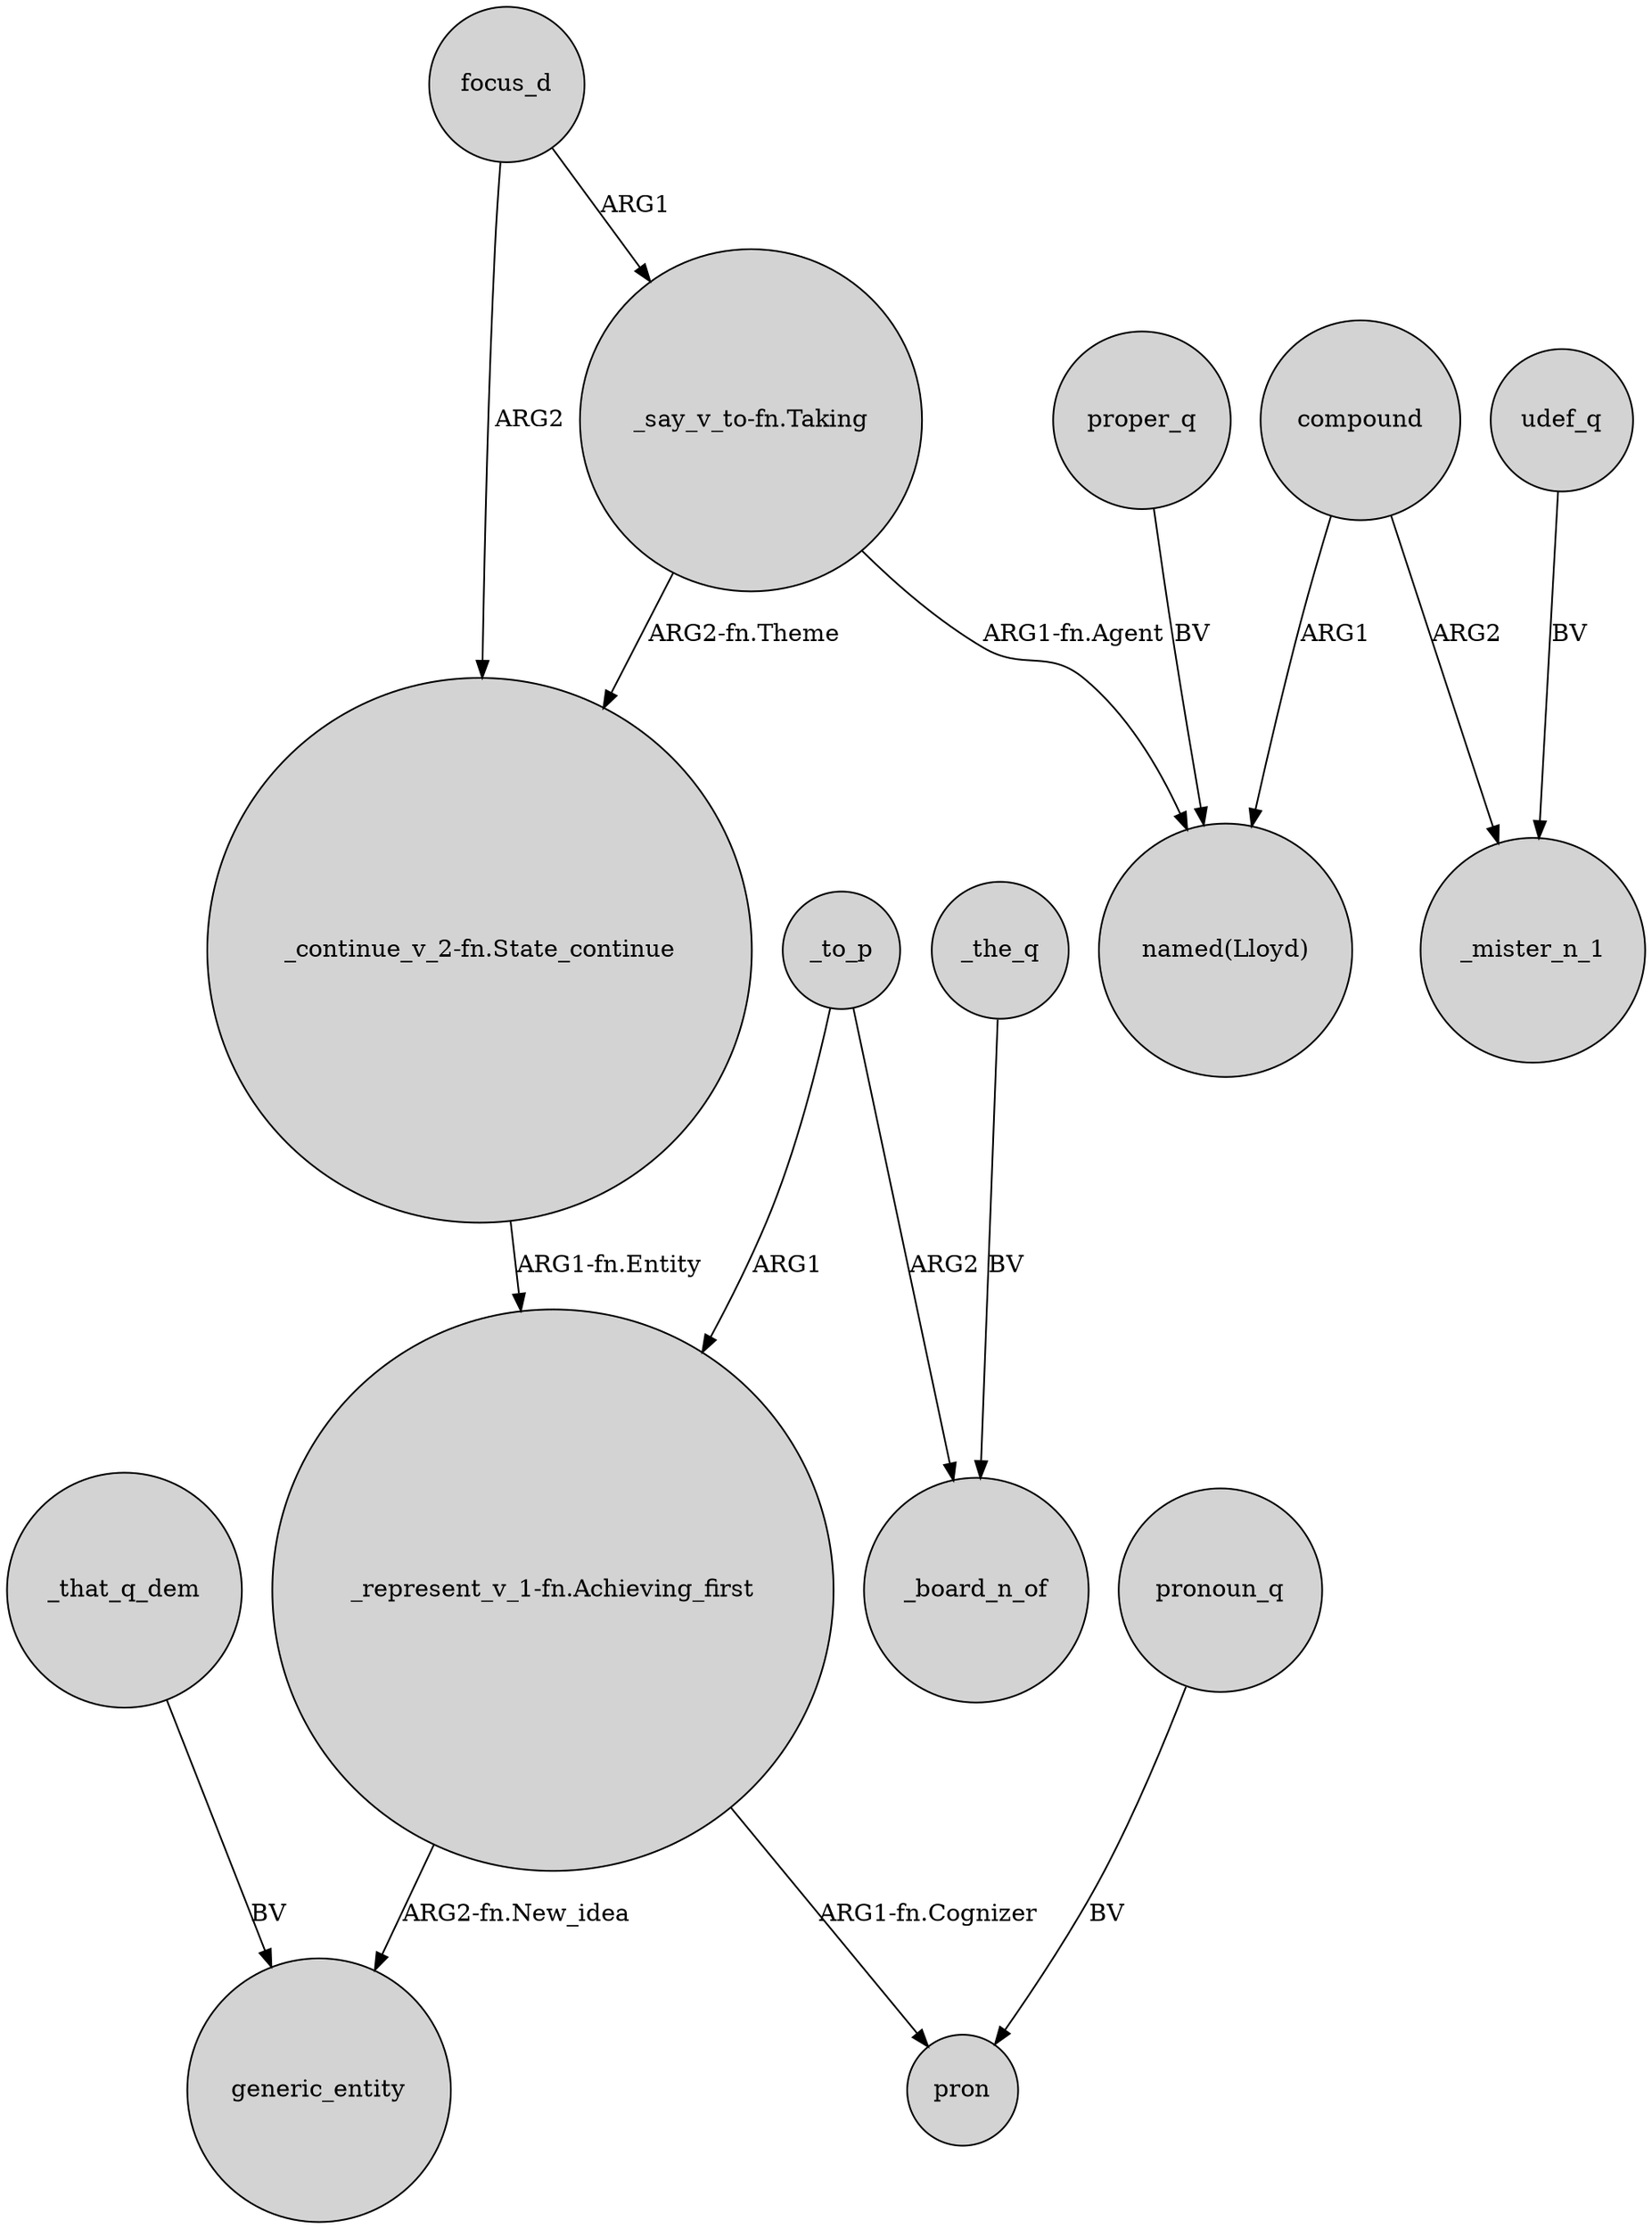 digraph {
	node [shape=circle style=filled]
	"_say_v_to-fn.Taking" -> "_continue_v_2-fn.State_continue" [label="ARG2-fn.Theme"]
	_to_p -> _board_n_of [label=ARG2]
	proper_q -> "named(Lloyd)" [label=BV]
	compound -> _mister_n_1 [label=ARG2]
	focus_d -> "_continue_v_2-fn.State_continue" [label=ARG2]
	"_say_v_to-fn.Taking" -> "named(Lloyd)" [label="ARG1-fn.Agent"]
	udef_q -> _mister_n_1 [label=BV]
	compound -> "named(Lloyd)" [label=ARG1]
	_the_q -> _board_n_of [label=BV]
	focus_d -> "_say_v_to-fn.Taking" [label=ARG1]
	_that_q_dem -> generic_entity [label=BV]
	"_represent_v_1-fn.Achieving_first" -> generic_entity [label="ARG2-fn.New_idea"]
	"_represent_v_1-fn.Achieving_first" -> pron [label="ARG1-fn.Cognizer"]
	_to_p -> "_represent_v_1-fn.Achieving_first" [label=ARG1]
	pronoun_q -> pron [label=BV]
	"_continue_v_2-fn.State_continue" -> "_represent_v_1-fn.Achieving_first" [label="ARG1-fn.Entity"]
}

